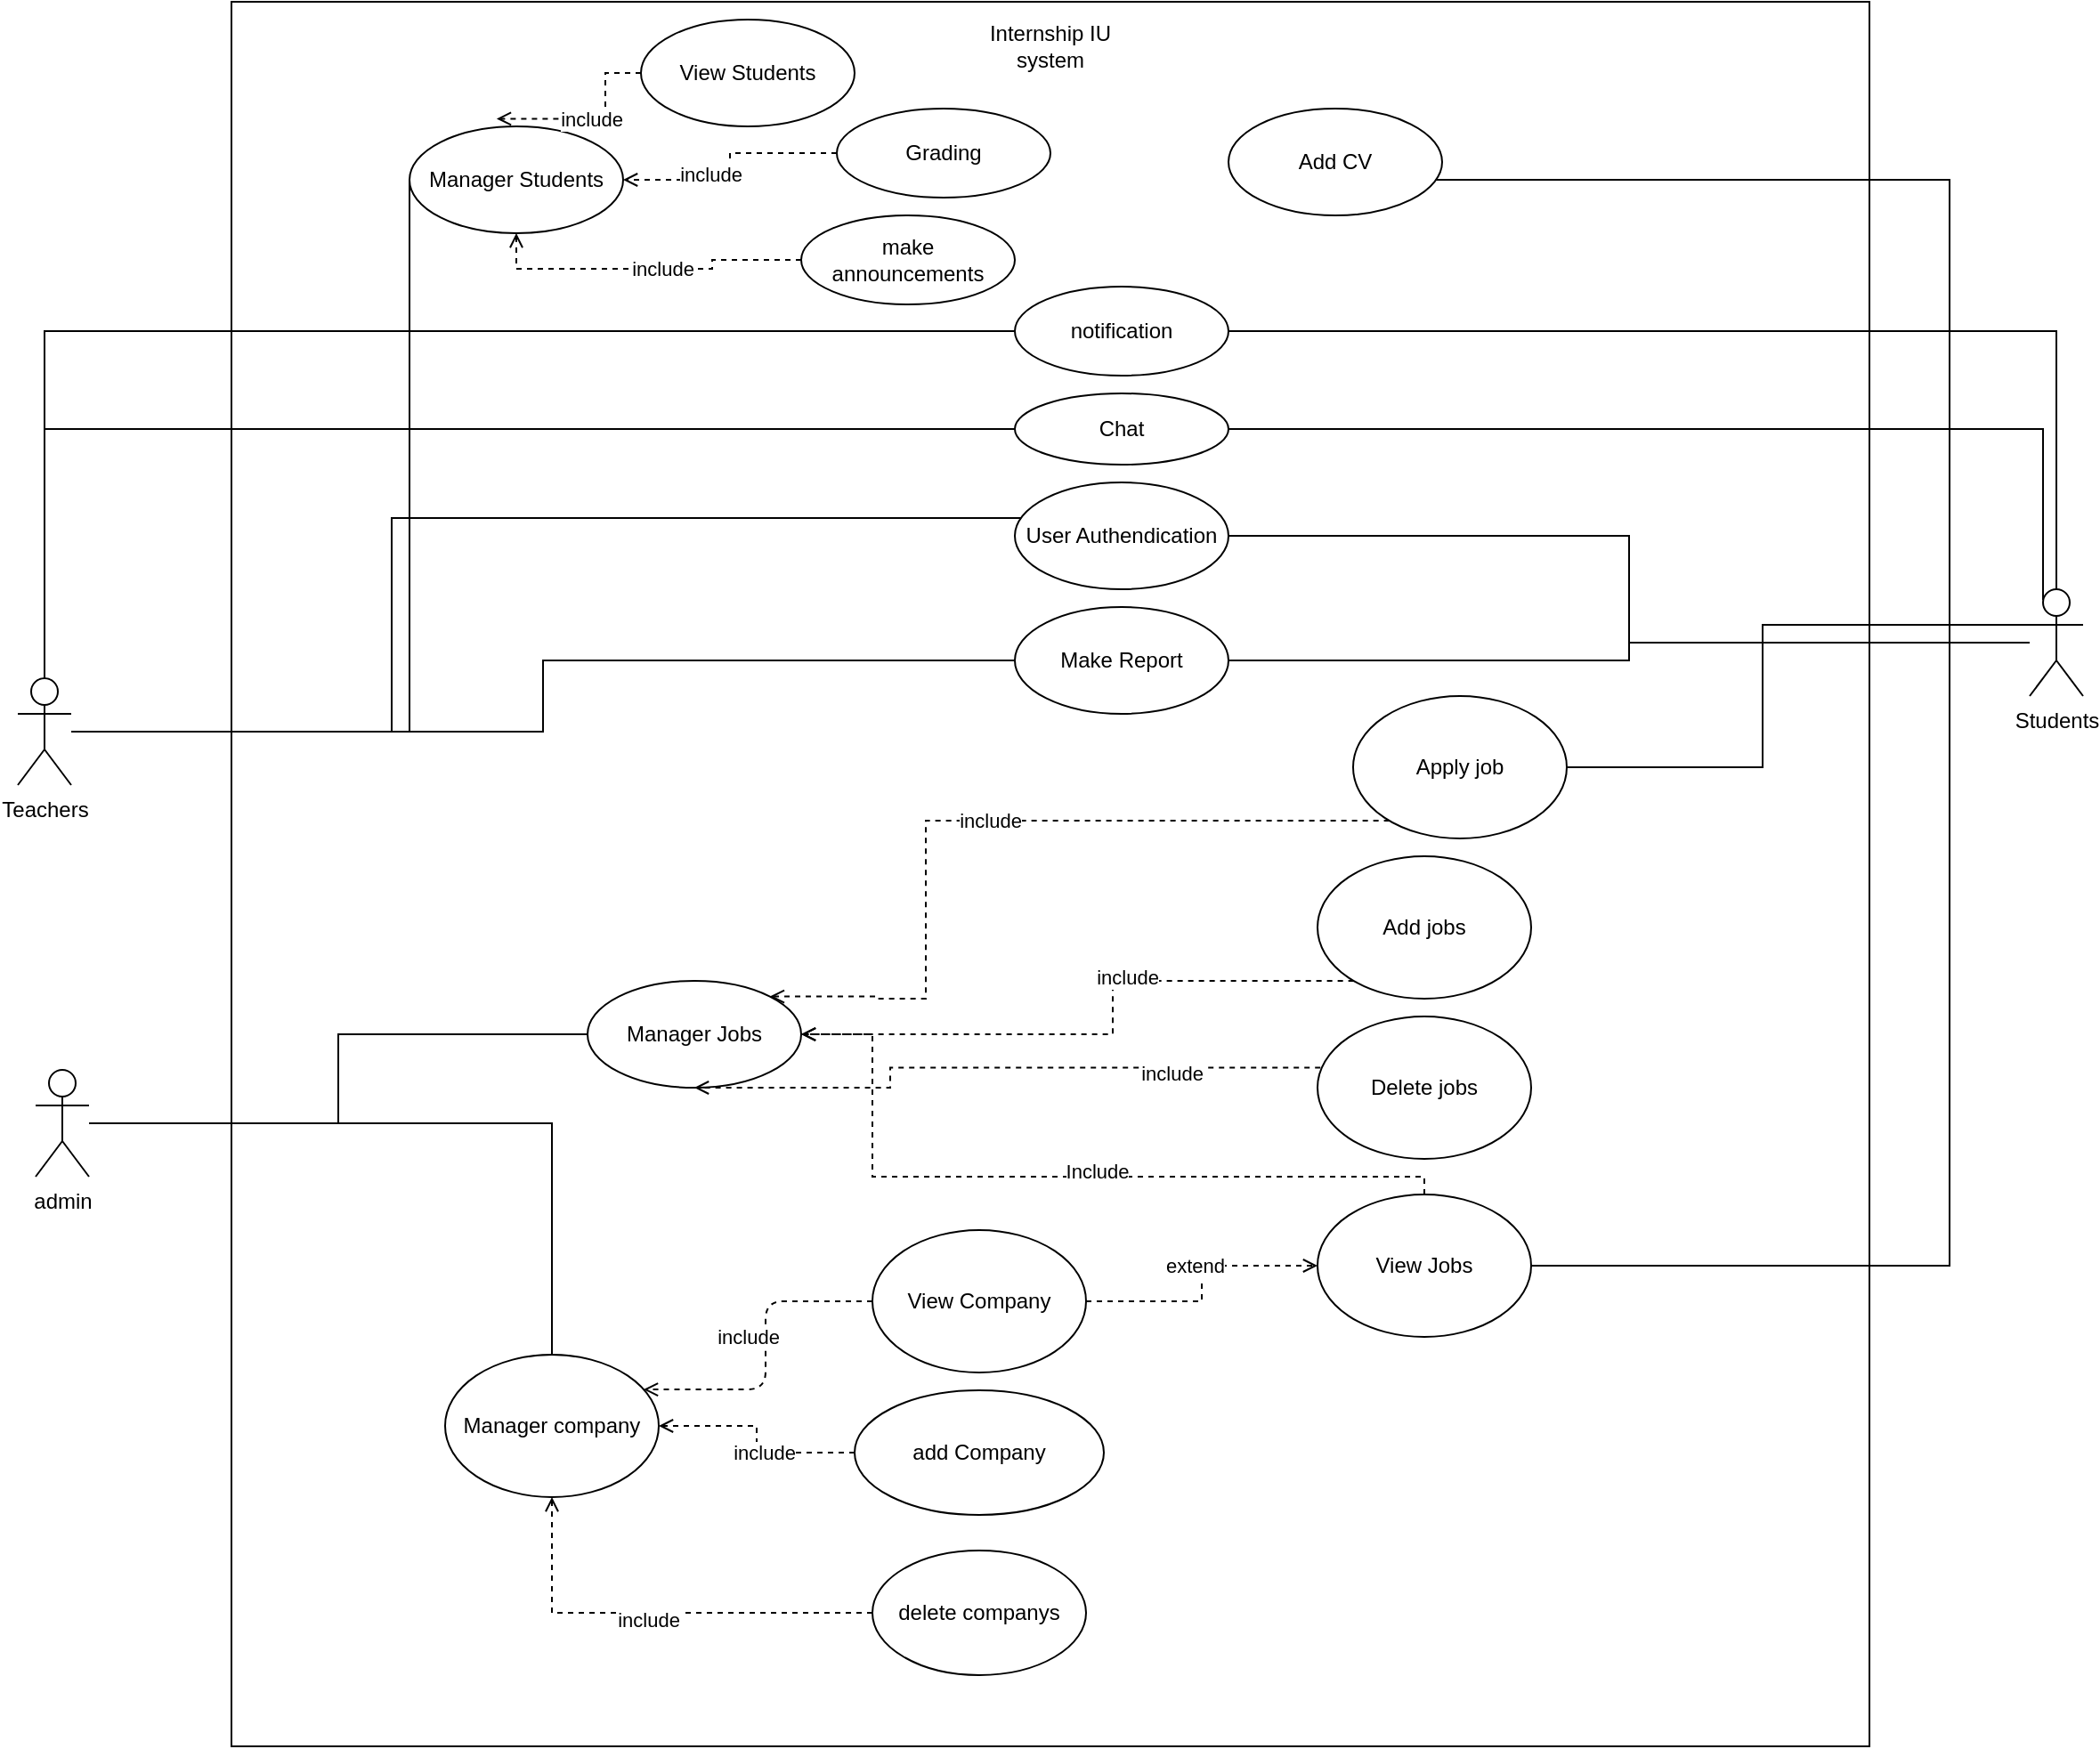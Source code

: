 <mxfile version="21.3.6" type="device">
  <diagram name="Page-1" id="r9M0tZBrTMSaQmOEoChf">
    <mxGraphModel dx="2551" dy="938" grid="1" gridSize="10" guides="1" tooltips="1" connect="1" arrows="1" fold="1" page="1" pageScale="1" pageWidth="827" pageHeight="1169" background="none" math="0" shadow="0">
      <root>
        <mxCell id="0" />
        <mxCell id="1" parent="0" />
        <mxCell id="BqlAcqcdKuZovbx-BmJO-4" value="" style="rounded=0;whiteSpace=wrap;html=1;" vertex="1" parent="1">
          <mxGeometry x="-110" y="170" width="920" height="980" as="geometry" />
        </mxCell>
        <mxCell id="BqlAcqcdKuZovbx-BmJO-5" value="User Authendication" style="ellipse;whiteSpace=wrap;html=1;" vertex="1" parent="1">
          <mxGeometry x="330" y="440" width="120" height="60" as="geometry" />
        </mxCell>
        <mxCell id="BqlAcqcdKuZovbx-BmJO-6" value="Add CV" style="ellipse;whiteSpace=wrap;html=1;" vertex="1" parent="1">
          <mxGeometry x="450" y="230" width="120" height="60" as="geometry" />
        </mxCell>
        <mxCell id="BqlAcqcdKuZovbx-BmJO-7" value="Make Report" style="ellipse;whiteSpace=wrap;html=1;" vertex="1" parent="1">
          <mxGeometry x="330" y="510" width="120" height="60" as="geometry" />
        </mxCell>
        <mxCell id="BqlAcqcdKuZovbx-BmJO-37" style="edgeStyle=orthogonalEdgeStyle;rounded=0;orthogonalLoop=1;jettySize=auto;html=1;endArrow=none;endFill=0;" edge="1" parent="1" source="BqlAcqcdKuZovbx-BmJO-8" target="BqlAcqcdKuZovbx-BmJO-6">
          <mxGeometry relative="1" as="geometry">
            <Array as="points">
              <mxPoint x="855" y="530" />
              <mxPoint x="855" y="270" />
            </Array>
          </mxGeometry>
        </mxCell>
        <mxCell id="BqlAcqcdKuZovbx-BmJO-39" style="edgeStyle=orthogonalEdgeStyle;rounded=0;orthogonalLoop=1;jettySize=auto;html=1;entryX=1;entryY=0.5;entryDx=0;entryDy=0;endArrow=none;endFill=0;" edge="1" parent="1" source="BqlAcqcdKuZovbx-BmJO-8" target="BqlAcqcdKuZovbx-BmJO-5">
          <mxGeometry relative="1" as="geometry" />
        </mxCell>
        <mxCell id="BqlAcqcdKuZovbx-BmJO-42" style="edgeStyle=orthogonalEdgeStyle;rounded=0;orthogonalLoop=1;jettySize=auto;html=1;endArrow=none;endFill=0;" edge="1" parent="1" source="BqlAcqcdKuZovbx-BmJO-8" target="BqlAcqcdKuZovbx-BmJO-7">
          <mxGeometry relative="1" as="geometry" />
        </mxCell>
        <mxCell id="BqlAcqcdKuZovbx-BmJO-43" style="edgeStyle=orthogonalEdgeStyle;rounded=0;orthogonalLoop=1;jettySize=auto;html=1;endArrow=none;endFill=0;" edge="1" parent="1" source="BqlAcqcdKuZovbx-BmJO-8" target="BqlAcqcdKuZovbx-BmJO-11">
          <mxGeometry relative="1" as="geometry">
            <Array as="points">
              <mxPoint x="855" y="880" />
            </Array>
          </mxGeometry>
        </mxCell>
        <mxCell id="BqlAcqcdKuZovbx-BmJO-44" style="edgeStyle=orthogonalEdgeStyle;rounded=0;orthogonalLoop=1;jettySize=auto;html=1;endArrow=none;endFill=0;" edge="1" parent="1" source="BqlAcqcdKuZovbx-BmJO-8" target="BqlAcqcdKuZovbx-BmJO-12">
          <mxGeometry relative="1" as="geometry">
            <Array as="points">
              <mxPoint x="750" y="520" />
              <mxPoint x="750" y="600" />
            </Array>
          </mxGeometry>
        </mxCell>
        <mxCell id="BqlAcqcdKuZovbx-BmJO-8" value="Students" style="shape=umlActor;verticalLabelPosition=bottom;verticalAlign=top;html=1;outlineConnect=0;" vertex="1" parent="1">
          <mxGeometry x="900" y="500" width="30" height="60" as="geometry" />
        </mxCell>
        <mxCell id="BqlAcqcdKuZovbx-BmJO-36" style="edgeStyle=orthogonalEdgeStyle;rounded=0;orthogonalLoop=1;jettySize=auto;html=1;endArrow=none;endFill=0;" edge="1" parent="1" source="BqlAcqcdKuZovbx-BmJO-9" target="BqlAcqcdKuZovbx-BmJO-23">
          <mxGeometry relative="1" as="geometry">
            <Array as="points">
              <mxPoint x="-10" y="580" />
            </Array>
          </mxGeometry>
        </mxCell>
        <mxCell id="BqlAcqcdKuZovbx-BmJO-38" style="edgeStyle=orthogonalEdgeStyle;rounded=0;orthogonalLoop=1;jettySize=auto;html=1;endArrow=none;endFill=0;" edge="1" parent="1" source="BqlAcqcdKuZovbx-BmJO-9" target="BqlAcqcdKuZovbx-BmJO-5">
          <mxGeometry relative="1" as="geometry">
            <Array as="points">
              <mxPoint x="-20" y="580" />
              <mxPoint x="-20" y="460" />
            </Array>
          </mxGeometry>
        </mxCell>
        <mxCell id="BqlAcqcdKuZovbx-BmJO-40" style="edgeStyle=orthogonalEdgeStyle;rounded=0;orthogonalLoop=1;jettySize=auto;html=1;endArrow=none;endFill=0;" edge="1" parent="1" source="BqlAcqcdKuZovbx-BmJO-9" target="BqlAcqcdKuZovbx-BmJO-7">
          <mxGeometry relative="1" as="geometry" />
        </mxCell>
        <mxCell id="BqlAcqcdKuZovbx-BmJO-9" value="Teachers" style="shape=umlActor;verticalLabelPosition=bottom;verticalAlign=top;html=1;outlineConnect=0;" vertex="1" parent="1">
          <mxGeometry x="-230" y="550" width="30" height="60" as="geometry" />
        </mxCell>
        <mxCell id="BqlAcqcdKuZovbx-BmJO-10" value="Manager Jobs" style="ellipse;whiteSpace=wrap;html=1;" vertex="1" parent="1">
          <mxGeometry x="90" y="720" width="120" height="60" as="geometry" />
        </mxCell>
        <mxCell id="BqlAcqcdKuZovbx-BmJO-15" style="edgeStyle=orthogonalEdgeStyle;rounded=0;orthogonalLoop=1;jettySize=auto;html=1;dashed=1;endArrow=open;endFill=0;" edge="1" parent="1" source="BqlAcqcdKuZovbx-BmJO-11" target="BqlAcqcdKuZovbx-BmJO-10">
          <mxGeometry relative="1" as="geometry">
            <Array as="points">
              <mxPoint x="560" y="830" />
              <mxPoint x="250" y="830" />
              <mxPoint x="250" y="750" />
            </Array>
          </mxGeometry>
        </mxCell>
        <mxCell id="BqlAcqcdKuZovbx-BmJO-19" value="Include" style="edgeLabel;html=1;align=center;verticalAlign=middle;resizable=0;points=[];" vertex="1" connectable="0" parent="BqlAcqcdKuZovbx-BmJO-15">
          <mxGeometry x="-0.119" y="-3" relative="1" as="geometry">
            <mxPoint as="offset" />
          </mxGeometry>
        </mxCell>
        <mxCell id="BqlAcqcdKuZovbx-BmJO-11" value="View Jobs" style="ellipse;whiteSpace=wrap;html=1;" vertex="1" parent="1">
          <mxGeometry x="500" y="840" width="120" height="80" as="geometry" />
        </mxCell>
        <mxCell id="BqlAcqcdKuZovbx-BmJO-16" value="include" style="edgeStyle=orthogonalEdgeStyle;rounded=0;orthogonalLoop=1;jettySize=auto;html=1;entryX=1;entryY=0;entryDx=0;entryDy=0;dashed=1;endArrow=open;endFill=0;" edge="1" parent="1" source="BqlAcqcdKuZovbx-BmJO-12" target="BqlAcqcdKuZovbx-BmJO-10">
          <mxGeometry relative="1" as="geometry">
            <Array as="points">
              <mxPoint x="280" y="630" />
              <mxPoint x="280" y="730" />
              <mxPoint x="252" y="730" />
            </Array>
          </mxGeometry>
        </mxCell>
        <mxCell id="BqlAcqcdKuZovbx-BmJO-12" value="Apply job" style="ellipse;whiteSpace=wrap;html=1;" vertex="1" parent="1">
          <mxGeometry x="520" y="560" width="120" height="80" as="geometry" />
        </mxCell>
        <mxCell id="BqlAcqcdKuZovbx-BmJO-17" style="edgeStyle=orthogonalEdgeStyle;rounded=0;orthogonalLoop=1;jettySize=auto;html=1;dashed=1;endArrow=open;endFill=0;" edge="1" parent="1" source="BqlAcqcdKuZovbx-BmJO-13" target="BqlAcqcdKuZovbx-BmJO-10">
          <mxGeometry relative="1" as="geometry">
            <Array as="points">
              <mxPoint x="385" y="720" />
              <mxPoint x="385" y="750" />
            </Array>
          </mxGeometry>
        </mxCell>
        <mxCell id="BqlAcqcdKuZovbx-BmJO-21" value="include" style="edgeLabel;html=1;align=center;verticalAlign=middle;resizable=0;points=[];" vertex="1" connectable="0" parent="BqlAcqcdKuZovbx-BmJO-17">
          <mxGeometry x="-0.247" y="-2" relative="1" as="geometry">
            <mxPoint as="offset" />
          </mxGeometry>
        </mxCell>
        <mxCell id="BqlAcqcdKuZovbx-BmJO-13" value="Add jobs" style="ellipse;whiteSpace=wrap;html=1;" vertex="1" parent="1">
          <mxGeometry x="500" y="650" width="120" height="80" as="geometry" />
        </mxCell>
        <mxCell id="BqlAcqcdKuZovbx-BmJO-18" style="edgeStyle=orthogonalEdgeStyle;rounded=0;orthogonalLoop=1;jettySize=auto;html=1;dashed=1;endArrow=open;endFill=0;" edge="1" parent="1" target="BqlAcqcdKuZovbx-BmJO-10">
          <mxGeometry relative="1" as="geometry">
            <mxPoint x="507.6" y="768.79" as="sourcePoint" />
            <mxPoint x="260.026" y="760.003" as="targetPoint" />
            <Array as="points">
              <mxPoint x="260" y="769" />
              <mxPoint x="260" y="780" />
            </Array>
          </mxGeometry>
        </mxCell>
        <mxCell id="BqlAcqcdKuZovbx-BmJO-20" value="include" style="edgeLabel;html=1;align=center;verticalAlign=middle;resizable=0;points=[];" vertex="1" connectable="0" parent="BqlAcqcdKuZovbx-BmJO-18">
          <mxGeometry x="-0.514" y="3" relative="1" as="geometry">
            <mxPoint as="offset" />
          </mxGeometry>
        </mxCell>
        <mxCell id="BqlAcqcdKuZovbx-BmJO-14" value="Delete jobs" style="ellipse;whiteSpace=wrap;html=1;" vertex="1" parent="1">
          <mxGeometry x="500" y="740" width="120" height="80" as="geometry" />
        </mxCell>
        <mxCell id="BqlAcqcdKuZovbx-BmJO-30" style="edgeStyle=orthogonalEdgeStyle;rounded=0;orthogonalLoop=1;jettySize=auto;html=1;dashed=1;endArrow=open;endFill=0;" edge="1" parent="1" source="BqlAcqcdKuZovbx-BmJO-22" target="BqlAcqcdKuZovbx-BmJO-23">
          <mxGeometry relative="1" as="geometry" />
        </mxCell>
        <mxCell id="BqlAcqcdKuZovbx-BmJO-34" value="include" style="edgeLabel;html=1;align=center;verticalAlign=middle;resizable=0;points=[];" vertex="1" connectable="0" parent="BqlAcqcdKuZovbx-BmJO-30">
          <mxGeometry x="0.274" y="-3" relative="1" as="geometry">
            <mxPoint as="offset" />
          </mxGeometry>
        </mxCell>
        <mxCell id="BqlAcqcdKuZovbx-BmJO-22" value="Grading" style="ellipse;whiteSpace=wrap;html=1;" vertex="1" parent="1">
          <mxGeometry x="230" y="230" width="120" height="50" as="geometry" />
        </mxCell>
        <mxCell id="BqlAcqcdKuZovbx-BmJO-23" value="Manager Students" style="ellipse;whiteSpace=wrap;html=1;" vertex="1" parent="1">
          <mxGeometry x="-10" y="240" width="120" height="60" as="geometry" />
        </mxCell>
        <mxCell id="BqlAcqcdKuZovbx-BmJO-33" style="edgeStyle=orthogonalEdgeStyle;rounded=0;orthogonalLoop=1;jettySize=auto;html=1;entryX=0.5;entryY=1;entryDx=0;entryDy=0;dashed=1;endArrow=open;endFill=0;" edge="1" parent="1" source="BqlAcqcdKuZovbx-BmJO-26" target="BqlAcqcdKuZovbx-BmJO-23">
          <mxGeometry relative="1" as="geometry" />
        </mxCell>
        <mxCell id="BqlAcqcdKuZovbx-BmJO-35" value="include" style="edgeLabel;html=1;align=center;verticalAlign=middle;resizable=0;points=[];" vertex="1" connectable="0" parent="BqlAcqcdKuZovbx-BmJO-33">
          <mxGeometry x="-0.103" relative="1" as="geometry">
            <mxPoint as="offset" />
          </mxGeometry>
        </mxCell>
        <mxCell id="BqlAcqcdKuZovbx-BmJO-26" value="make announcements" style="ellipse;whiteSpace=wrap;html=1;" vertex="1" parent="1">
          <mxGeometry x="210" y="290" width="120" height="50" as="geometry" />
        </mxCell>
        <mxCell id="BqlAcqcdKuZovbx-BmJO-46" style="edgeStyle=orthogonalEdgeStyle;rounded=0;orthogonalLoop=1;jettySize=auto;html=1;endArrow=none;endFill=0;" edge="1" parent="1" source="BqlAcqcdKuZovbx-BmJO-45" target="BqlAcqcdKuZovbx-BmJO-10">
          <mxGeometry relative="1" as="geometry" />
        </mxCell>
        <mxCell id="BqlAcqcdKuZovbx-BmJO-63" style="edgeStyle=orthogonalEdgeStyle;rounded=0;orthogonalLoop=1;jettySize=auto;html=1;endArrow=none;endFill=0;" edge="1" parent="1" source="BqlAcqcdKuZovbx-BmJO-45" target="BqlAcqcdKuZovbx-BmJO-62">
          <mxGeometry relative="1" as="geometry" />
        </mxCell>
        <mxCell id="BqlAcqcdKuZovbx-BmJO-45" value="admin" style="shape=umlActor;verticalLabelPosition=bottom;verticalAlign=top;html=1;outlineConnect=0;" vertex="1" parent="1">
          <mxGeometry x="-220" y="770" width="30" height="60" as="geometry" />
        </mxCell>
        <mxCell id="BqlAcqcdKuZovbx-BmJO-47" value="Internship IU system" style="text;html=1;strokeColor=none;fillColor=none;align=center;verticalAlign=middle;whiteSpace=wrap;rounded=0;" vertex="1" parent="1">
          <mxGeometry x="295" y="180" width="110" height="30" as="geometry" />
        </mxCell>
        <mxCell id="BqlAcqcdKuZovbx-BmJO-49" style="edgeStyle=orthogonalEdgeStyle;rounded=0;orthogonalLoop=1;jettySize=auto;html=1;endArrow=none;endFill=0;" edge="1" parent="1" source="BqlAcqcdKuZovbx-BmJO-48" target="BqlAcqcdKuZovbx-BmJO-9">
          <mxGeometry relative="1" as="geometry" />
        </mxCell>
        <mxCell id="BqlAcqcdKuZovbx-BmJO-50" style="edgeStyle=orthogonalEdgeStyle;rounded=0;orthogonalLoop=1;jettySize=auto;html=1;entryX=0.5;entryY=0;entryDx=0;entryDy=0;entryPerimeter=0;endArrow=none;endFill=0;" edge="1" parent="1" source="BqlAcqcdKuZovbx-BmJO-48" target="BqlAcqcdKuZovbx-BmJO-8">
          <mxGeometry relative="1" as="geometry" />
        </mxCell>
        <mxCell id="BqlAcqcdKuZovbx-BmJO-48" value="notification" style="ellipse;whiteSpace=wrap;html=1;" vertex="1" parent="1">
          <mxGeometry x="330" y="330" width="120" height="50" as="geometry" />
        </mxCell>
        <mxCell id="BqlAcqcdKuZovbx-BmJO-52" style="edgeStyle=orthogonalEdgeStyle;rounded=0;orthogonalLoop=1;jettySize=auto;html=1;endArrow=none;endFill=0;" edge="1" parent="1" source="BqlAcqcdKuZovbx-BmJO-51" target="BqlAcqcdKuZovbx-BmJO-9">
          <mxGeometry relative="1" as="geometry" />
        </mxCell>
        <mxCell id="BqlAcqcdKuZovbx-BmJO-53" style="edgeStyle=orthogonalEdgeStyle;rounded=0;orthogonalLoop=1;jettySize=auto;html=1;entryX=0.25;entryY=0.1;entryDx=0;entryDy=0;entryPerimeter=0;endArrow=none;endFill=0;" edge="1" parent="1" source="BqlAcqcdKuZovbx-BmJO-51" target="BqlAcqcdKuZovbx-BmJO-8">
          <mxGeometry relative="1" as="geometry" />
        </mxCell>
        <mxCell id="BqlAcqcdKuZovbx-BmJO-51" value="Chat" style="ellipse;whiteSpace=wrap;html=1;" vertex="1" parent="1">
          <mxGeometry x="330" y="390" width="120" height="40" as="geometry" />
        </mxCell>
        <mxCell id="BqlAcqcdKuZovbx-BmJO-55" value="include" style="edgeStyle=orthogonalEdgeStyle;rounded=0;orthogonalLoop=1;jettySize=auto;html=1;entryX=0.408;entryY=-0.071;entryDx=0;entryDy=0;entryPerimeter=0;endArrow=open;endFill=0;dashed=1;" edge="1" parent="1" source="BqlAcqcdKuZovbx-BmJO-54" target="BqlAcqcdKuZovbx-BmJO-23">
          <mxGeometry relative="1" as="geometry" />
        </mxCell>
        <mxCell id="BqlAcqcdKuZovbx-BmJO-54" value="View Students" style="ellipse;whiteSpace=wrap;html=1;" vertex="1" parent="1">
          <mxGeometry x="120" y="180" width="120" height="60" as="geometry" />
        </mxCell>
        <mxCell id="BqlAcqcdKuZovbx-BmJO-58" style="edgeStyle=orthogonalEdgeStyle;rounded=0;orthogonalLoop=1;jettySize=auto;html=1;dashed=1;endArrow=open;endFill=0;" edge="1" parent="1" source="BqlAcqcdKuZovbx-BmJO-57" target="BqlAcqcdKuZovbx-BmJO-11">
          <mxGeometry relative="1" as="geometry" />
        </mxCell>
        <mxCell id="BqlAcqcdKuZovbx-BmJO-59" value="extend" style="edgeLabel;html=1;align=center;verticalAlign=middle;resizable=0;points=[];" vertex="1" connectable="0" parent="BqlAcqcdKuZovbx-BmJO-58">
          <mxGeometry x="0.124" y="4" relative="1" as="geometry">
            <mxPoint y="-1" as="offset" />
          </mxGeometry>
        </mxCell>
        <mxCell id="BqlAcqcdKuZovbx-BmJO-64" style="edgeStyle=orthogonalEdgeStyle;orthogonalLoop=1;jettySize=auto;html=1;entryX=0.929;entryY=0.244;entryDx=0;entryDy=0;entryPerimeter=0;endArrow=open;endFill=0;strokeColor=default;dashed=1;rounded=1;" edge="1" parent="1" source="BqlAcqcdKuZovbx-BmJO-57" target="BqlAcqcdKuZovbx-BmJO-62">
          <mxGeometry relative="1" as="geometry" />
        </mxCell>
        <mxCell id="BqlAcqcdKuZovbx-BmJO-57" value="View Company" style="ellipse;whiteSpace=wrap;html=1;" vertex="1" parent="1">
          <mxGeometry x="250" y="860" width="120" height="80" as="geometry" />
        </mxCell>
        <mxCell id="BqlAcqcdKuZovbx-BmJO-65" style="edgeStyle=orthogonalEdgeStyle;rounded=0;orthogonalLoop=1;jettySize=auto;html=1;entryX=1;entryY=0.5;entryDx=0;entryDy=0;dashed=1;endArrow=open;endFill=0;" edge="1" parent="1" source="BqlAcqcdKuZovbx-BmJO-60" target="BqlAcqcdKuZovbx-BmJO-62">
          <mxGeometry relative="1" as="geometry" />
        </mxCell>
        <mxCell id="BqlAcqcdKuZovbx-BmJO-60" value="add Company" style="ellipse;whiteSpace=wrap;html=1;" vertex="1" parent="1">
          <mxGeometry x="240" y="950" width="140" height="70" as="geometry" />
        </mxCell>
        <mxCell id="BqlAcqcdKuZovbx-BmJO-66" style="edgeStyle=orthogonalEdgeStyle;rounded=0;orthogonalLoop=1;jettySize=auto;html=1;endArrow=open;endFill=0;dashed=1;" edge="1" parent="1" source="BqlAcqcdKuZovbx-BmJO-61" target="BqlAcqcdKuZovbx-BmJO-62">
          <mxGeometry relative="1" as="geometry" />
        </mxCell>
        <mxCell id="BqlAcqcdKuZovbx-BmJO-67" value="include" style="edgeLabel;html=1;align=center;verticalAlign=middle;resizable=0;points=[];" vertex="1" connectable="0" parent="BqlAcqcdKuZovbx-BmJO-66">
          <mxGeometry x="0.029" y="4" relative="1" as="geometry">
            <mxPoint as="offset" />
          </mxGeometry>
        </mxCell>
        <mxCell id="BqlAcqcdKuZovbx-BmJO-61" value="delete companys" style="ellipse;whiteSpace=wrap;html=1;" vertex="1" parent="1">
          <mxGeometry x="250" y="1040" width="120" height="70" as="geometry" />
        </mxCell>
        <mxCell id="BqlAcqcdKuZovbx-BmJO-62" value="Manager company" style="ellipse;whiteSpace=wrap;html=1;" vertex="1" parent="1">
          <mxGeometry x="10" y="930" width="120" height="80" as="geometry" />
        </mxCell>
        <mxCell id="BqlAcqcdKuZovbx-BmJO-68" value="include" style="edgeLabel;html=1;align=center;verticalAlign=middle;resizable=0;points=[];" vertex="1" connectable="0" parent="1">
          <mxGeometry x="140" y="1089" as="geometry">
            <mxPoint x="49" y="-104" as="offset" />
          </mxGeometry>
        </mxCell>
        <mxCell id="BqlAcqcdKuZovbx-BmJO-69" value="include" style="edgeLabel;html=1;align=center;verticalAlign=middle;resizable=0;points=[];" vertex="1" connectable="0" parent="1">
          <mxGeometry x="180" y="920" as="geometry" />
        </mxCell>
      </root>
    </mxGraphModel>
  </diagram>
</mxfile>
